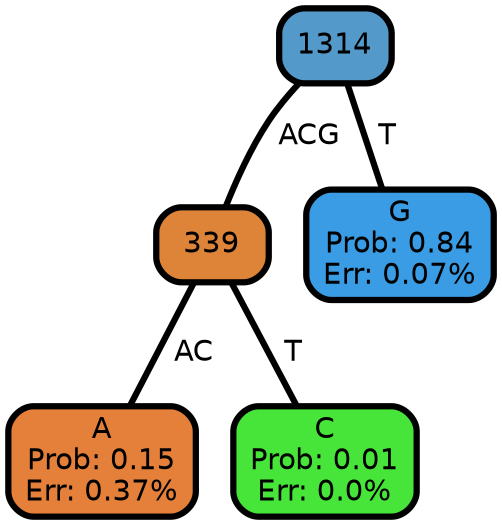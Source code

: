 graph Tree {
node [shape=box, style="filled, rounded", color="black",penwidth="3", fontname=helvetica] ;
graph [splines=straight, bgcolor=transparent, dpi=600] ;
edge [fontname=helvetica,color=black] ;
1 [label="1314", fillcolor="#5399c9",fontcolor="black"] ;
2 [label="339", fillcolor="#de8439",fontcolor="black"] ;
3 [label="A
Prob: 0.15
Err: 0.37%", fillcolor="#e48039",fontcolor="black"] ;
4 [label="C
Prob: 0.01
Err: 0.0%", fillcolor="#47e539",fontcolor="black"] ;
5 [label="G
Prob: 0.84
Err: 0.07%", fillcolor="#399ce4",fontcolor="black"] ;
1 -- 2 [label=" ACG ",fontcolor=black,penwidth=3] ;
1 -- 5 [label=" T ",fontcolor=black,penwidth=3] ;
2 -- 3 [label=" AC ",fontcolor=black,penwidth=3] ;
2 -- 4 [label=" T ",fontcolor=black,penwidth=3] ;
}